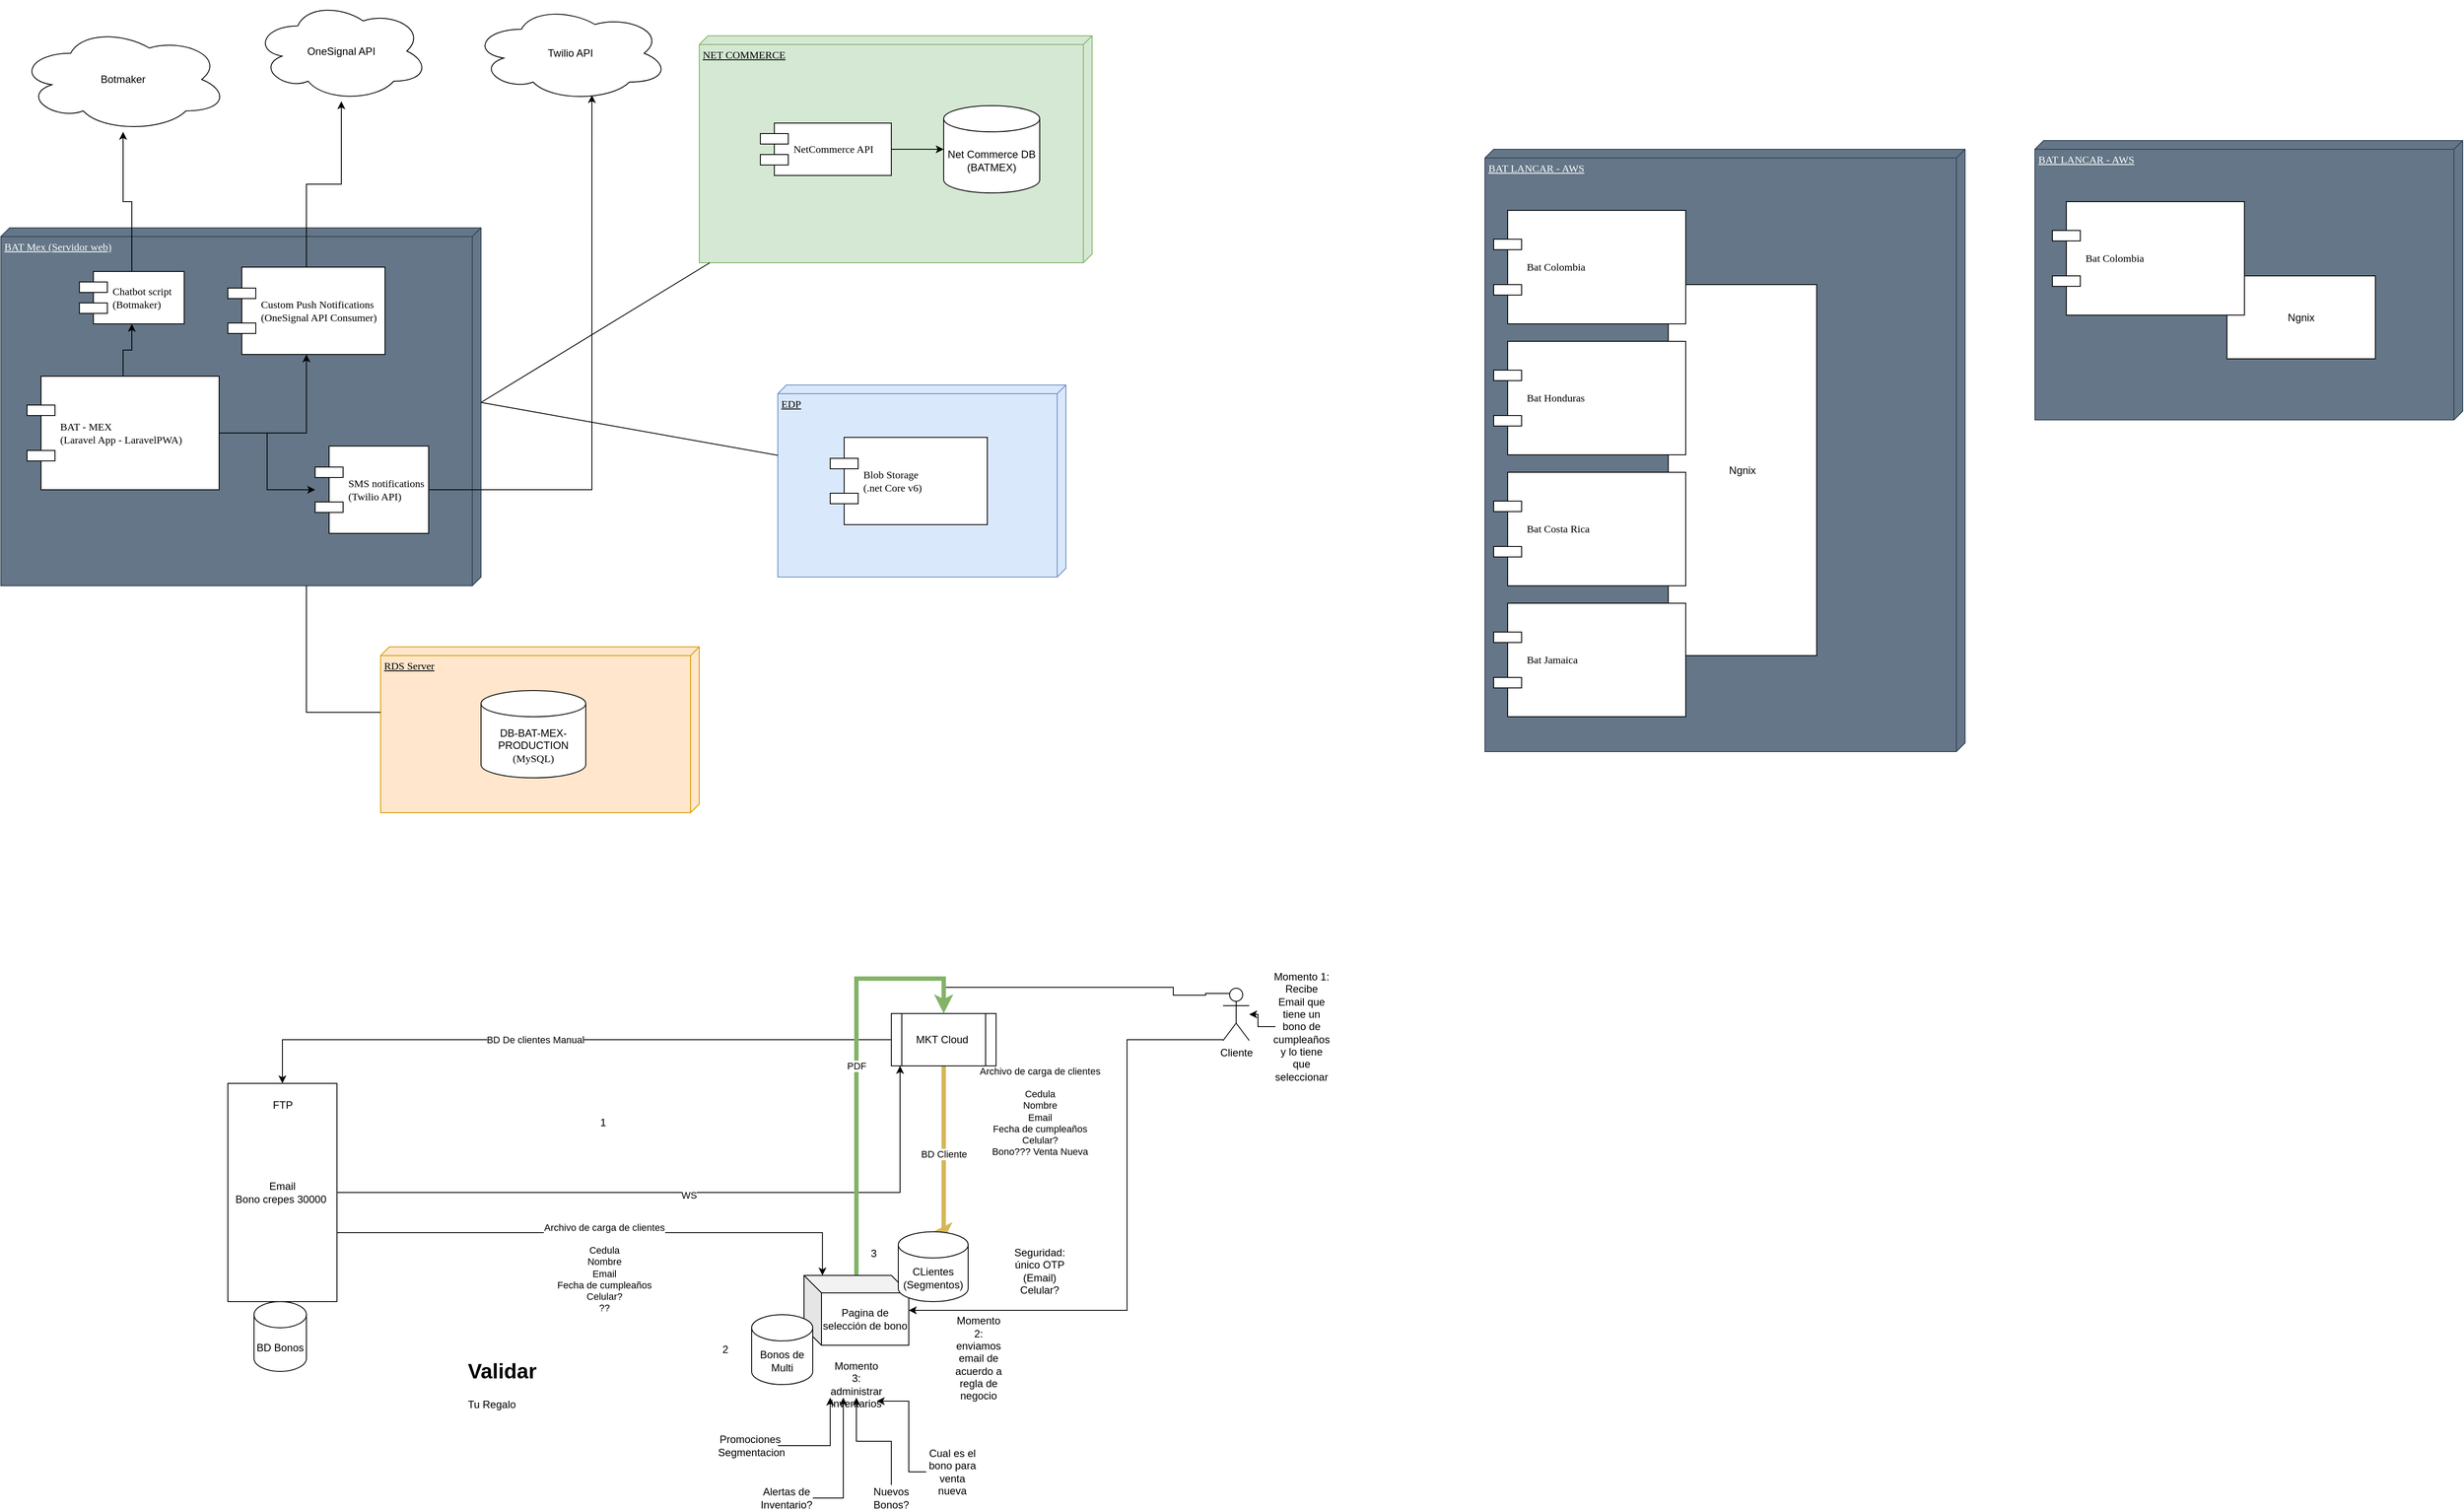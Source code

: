 <mxfile version="20.8.23" type="github">
  <diagram name="Page-1" id="5f0bae14-7c28-e335-631c-24af17079c00">
    <mxGraphModel dx="1327" dy="1516" grid="1" gridSize="10" guides="1" tooltips="1" connect="1" arrows="1" fold="1" page="1" pageScale="1" pageWidth="1100" pageHeight="850" background="none" math="0" shadow="0">
      <root>
        <mxCell id="0" />
        <mxCell id="1" parent="0" />
        <mxCell id="39150e848f15840c-1" value="BAT Mex (Servidor web)" style="verticalAlign=top;align=left;spacingTop=8;spacingLeft=2;spacingRight=12;shape=cube;size=10;direction=south;fontStyle=4;html=1;rounded=0;shadow=0;comic=0;labelBackgroundColor=none;strokeWidth=1;fontFamily=Verdana;fontSize=12;fillColor=#647687;fontColor=#ffffff;strokeColor=#314354;" parent="1" vertex="1">
          <mxGeometry x="40" y="-60" width="550" height="410" as="geometry" />
        </mxCell>
        <mxCell id="39150e848f15840c-2" value="EDP" style="verticalAlign=top;align=left;spacingTop=8;spacingLeft=2;spacingRight=12;shape=cube;size=10;direction=south;fontStyle=4;html=1;rounded=0;shadow=0;comic=0;labelBackgroundColor=none;strokeWidth=1;fontFamily=Verdana;fontSize=12;fillColor=#dae8fc;strokeColor=#6c8ebf;" parent="1" vertex="1">
          <mxGeometry x="930" y="120" width="330" height="220" as="geometry" />
        </mxCell>
        <mxCell id="39150e848f15840c-3" value="RDS Server" style="verticalAlign=top;align=left;spacingTop=8;spacingLeft=2;spacingRight=12;shape=cube;size=10;direction=south;fontStyle=4;html=1;rounded=0;shadow=0;comic=0;labelBackgroundColor=none;strokeWidth=1;fontFamily=Verdana;fontSize=12;fillColor=#ffe6cc;strokeColor=#d79b00;" parent="1" vertex="1">
          <mxGeometry x="475" y="420" width="365" height="190" as="geometry" />
        </mxCell>
        <mxCell id="SNYidIK79kewubkdraST-20" style="edgeStyle=orthogonalEdgeStyle;rounded=0;orthogonalLoop=1;jettySize=auto;html=1;" parent="1" source="39150e848f15840c-5" target="SNYidIK79kewubkdraST-10" edge="1">
          <mxGeometry relative="1" as="geometry" />
        </mxCell>
        <mxCell id="SNYidIK79kewubkdraST-21" style="edgeStyle=orthogonalEdgeStyle;rounded=0;orthogonalLoop=1;jettySize=auto;html=1;exitX=1;exitY=0.5;exitDx=0;exitDy=0;" parent="1" source="39150e848f15840c-5" target="SNYidIK79kewubkdraST-5" edge="1">
          <mxGeometry relative="1" as="geometry" />
        </mxCell>
        <mxCell id="SNYidIK79kewubkdraST-22" style="edgeStyle=orthogonalEdgeStyle;rounded=0;orthogonalLoop=1;jettySize=auto;html=1;" parent="1" source="39150e848f15840c-5" target="SNYidIK79kewubkdraST-3" edge="1">
          <mxGeometry relative="1" as="geometry" />
        </mxCell>
        <mxCell id="39150e848f15840c-5" value="BAT - MEX&amp;nbsp;&lt;br&gt;(Laravel App - LaravelPWA)" style="shape=component;align=left;spacingLeft=36;rounded=0;shadow=0;comic=0;labelBackgroundColor=none;strokeWidth=1;fontFamily=Verdana;fontSize=12;html=1;" parent="1" vertex="1">
          <mxGeometry x="70" y="110" width="220" height="130" as="geometry" />
        </mxCell>
        <mxCell id="39150e848f15840c-18" style="edgeStyle=orthogonalEdgeStyle;rounded=0;html=1;labelBackgroundColor=none;startArrow=none;startFill=0;startSize=8;endArrow=none;endFill=0;endSize=16;fontFamily=Verdana;fontSize=12;" parent="1" source="39150e848f15840c-3" target="39150e848f15840c-1" edge="1">
          <mxGeometry relative="1" as="geometry">
            <Array as="points">
              <mxPoint x="390" y="495" />
            </Array>
          </mxGeometry>
        </mxCell>
        <mxCell id="SNYidIK79kewubkdraST-16" style="edgeStyle=orthogonalEdgeStyle;rounded=0;orthogonalLoop=1;jettySize=auto;html=1;" parent="1" source="SNYidIK79kewubkdraST-3" target="SNYidIK79kewubkdraST-13" edge="1">
          <mxGeometry relative="1" as="geometry" />
        </mxCell>
        <mxCell id="SNYidIK79kewubkdraST-18" style="edgeStyle=orthogonalEdgeStyle;rounded=0;orthogonalLoop=1;jettySize=auto;html=1;" parent="1" source="SNYidIK79kewubkdraST-10" target="SNYidIK79kewubkdraST-15" edge="1">
          <mxGeometry relative="1" as="geometry" />
        </mxCell>
        <mxCell id="SNYidIK79kewubkdraST-3" value="Custom Push Notifications&lt;br&gt;(OneSignal API&amp;nbsp;Consumer)" style="shape=component;align=left;spacingLeft=36;rounded=0;shadow=0;comic=0;labelBackgroundColor=none;strokeWidth=1;fontFamily=Verdana;fontSize=12;html=1;" parent="1" vertex="1">
          <mxGeometry x="300" y="-15" width="180" height="100" as="geometry" />
        </mxCell>
        <mxCell id="SNYidIK79kewubkdraST-17" style="edgeStyle=orthogonalEdgeStyle;rounded=0;orthogonalLoop=1;jettySize=auto;html=1;entryX=0.609;entryY=0.936;entryDx=0;entryDy=0;entryPerimeter=0;" parent="1" source="SNYidIK79kewubkdraST-5" target="SNYidIK79kewubkdraST-14" edge="1">
          <mxGeometry relative="1" as="geometry" />
        </mxCell>
        <mxCell id="SNYidIK79kewubkdraST-5" value="SMS notifications&lt;br&gt;(Twilio API)" style="shape=component;align=left;spacingLeft=36;rounded=0;shadow=0;comic=0;labelBackgroundColor=none;strokeWidth=1;fontFamily=Verdana;fontSize=12;html=1;" parent="1" vertex="1">
          <mxGeometry x="400" y="190" width="130" height="100" as="geometry" />
        </mxCell>
        <mxCell id="SNYidIK79kewubkdraST-10" value="Chatbot script&amp;nbsp;&lt;br&gt;(Botmaker)" style="shape=component;align=left;spacingLeft=36;rounded=0;shadow=0;comic=0;labelBackgroundColor=none;strokeWidth=1;fontFamily=Verdana;fontSize=12;html=1;" parent="1" vertex="1">
          <mxGeometry x="130" y="-10" width="120" height="60" as="geometry" />
        </mxCell>
        <mxCell id="SNYidIK79kewubkdraST-13" value="OneSignal API" style="ellipse;shape=cloud;whiteSpace=wrap;html=1;" parent="1" vertex="1">
          <mxGeometry x="330" y="-320" width="200" height="115" as="geometry" />
        </mxCell>
        <mxCell id="SNYidIK79kewubkdraST-14" value="Twilio API" style="ellipse;shape=cloud;whiteSpace=wrap;html=1;" parent="1" vertex="1">
          <mxGeometry x="580" y="-315" width="225" height="110" as="geometry" />
        </mxCell>
        <mxCell id="SNYidIK79kewubkdraST-15" value="Botmaker" style="ellipse;shape=cloud;whiteSpace=wrap;html=1;" parent="1" vertex="1">
          <mxGeometry x="60" y="-290" width="240" height="120" as="geometry" />
        </mxCell>
        <mxCell id="SNYidIK79kewubkdraST-27" value="" style="endArrow=none;html=1;rounded=0;entryX=0;entryY=0;entryDx=200;entryDy=0;entryPerimeter=0;" parent="1" source="39150e848f15840c-2" target="39150e848f15840c-1" edge="1">
          <mxGeometry width="50" height="50" relative="1" as="geometry">
            <mxPoint x="520" y="350" as="sourcePoint" />
            <mxPoint x="570" y="300" as="targetPoint" />
          </mxGeometry>
        </mxCell>
        <mxCell id="SNYidIK79kewubkdraST-28" value="Blob Storage&lt;br&gt;(.net Core v6)" style="shape=component;align=left;spacingLeft=36;rounded=0;shadow=0;comic=0;labelBackgroundColor=none;strokeWidth=1;fontFamily=Verdana;fontSize=12;html=1;" parent="1" vertex="1">
          <mxGeometry x="990" y="180" width="180" height="100" as="geometry" />
        </mxCell>
        <mxCell id="SNYidIK79kewubkdraST-30" value="NET COMMERCE" style="verticalAlign=top;align=left;spacingTop=8;spacingLeft=2;spacingRight=12;shape=cube;size=10;direction=south;fontStyle=4;html=1;rounded=0;shadow=0;comic=0;labelBackgroundColor=none;strokeWidth=1;fontFamily=Verdana;fontSize=12;fillColor=#d5e8d4;strokeColor=#82b366;" parent="1" vertex="1">
          <mxGeometry x="840" y="-280" width="450" height="260" as="geometry" />
        </mxCell>
        <mxCell id="SNYidIK79kewubkdraST-31" value="" style="endArrow=none;html=1;rounded=0;exitX=0;exitY=0;exitDx=200;exitDy=0;exitPerimeter=0;" parent="1" source="39150e848f15840c-1" target="SNYidIK79kewubkdraST-30" edge="1">
          <mxGeometry width="50" height="50" relative="1" as="geometry">
            <mxPoint x="520" y="90" as="sourcePoint" />
            <mxPoint x="570" y="40" as="targetPoint" />
          </mxGeometry>
        </mxCell>
        <mxCell id="SNYidIK79kewubkdraST-34" style="edgeStyle=orthogonalEdgeStyle;rounded=0;orthogonalLoop=1;jettySize=auto;html=1;" parent="1" source="SNYidIK79kewubkdraST-32" target="SNYidIK79kewubkdraST-33" edge="1">
          <mxGeometry relative="1" as="geometry" />
        </mxCell>
        <mxCell id="SNYidIK79kewubkdraST-32" value="NetCommerce API" style="shape=component;align=left;spacingLeft=36;rounded=0;shadow=0;comic=0;labelBackgroundColor=none;strokeWidth=1;fontFamily=Verdana;fontSize=12;html=1;" parent="1" vertex="1">
          <mxGeometry x="910" y="-180" width="150" height="60" as="geometry" />
        </mxCell>
        <mxCell id="SNYidIK79kewubkdraST-33" value="Net Commerce DB (BATMEX)" style="shape=cylinder3;whiteSpace=wrap;html=1;boundedLbl=1;backgroundOutline=1;size=15;" parent="1" vertex="1">
          <mxGeometry x="1120" y="-200" width="110" height="100" as="geometry" />
        </mxCell>
        <mxCell id="SNYidIK79kewubkdraST-35" value="DB-BAT-MEX-PRODUCTION&lt;br style=&quot;border-color: var(--border-color); font-family: Verdana; text-align: left;&quot;&gt;&lt;span style=&quot;font-family: Verdana; text-align: left;&quot;&gt;(MySQL)&lt;/span&gt;" style="shape=cylinder3;whiteSpace=wrap;html=1;boundedLbl=1;backgroundOutline=1;size=15;" parent="1" vertex="1">
          <mxGeometry x="590" y="470" width="120" height="100" as="geometry" />
        </mxCell>
        <mxCell id="XRlm5Ty19CvFjAQbd4NC-1" value="BAT LANCAR - AWS" style="verticalAlign=top;align=left;spacingTop=8;spacingLeft=2;spacingRight=12;shape=cube;size=10;direction=south;fontStyle=4;html=1;rounded=0;shadow=0;comic=0;labelBackgroundColor=none;strokeWidth=1;fontFamily=Verdana;fontSize=12;fillColor=#647687;fontColor=#ffffff;strokeColor=#314354;" parent="1" vertex="1">
          <mxGeometry x="1740" y="-150" width="550" height="690" as="geometry" />
        </mxCell>
        <mxCell id="XRlm5Ty19CvFjAQbd4NC-6" value="Ngnix" style="rounded=0;whiteSpace=wrap;html=1;" parent="1" vertex="1">
          <mxGeometry x="1950" y="5" width="170" height="425" as="geometry" />
        </mxCell>
        <mxCell id="XRlm5Ty19CvFjAQbd4NC-5" value="Bat Jamaica" style="shape=component;align=left;spacingLeft=36;rounded=0;shadow=0;comic=0;labelBackgroundColor=none;strokeWidth=1;fontFamily=Verdana;fontSize=12;html=1;" parent="1" vertex="1">
          <mxGeometry x="1750" y="370" width="220" height="130" as="geometry" />
        </mxCell>
        <mxCell id="XRlm5Ty19CvFjAQbd4NC-2" value="Bat Colombia" style="shape=component;align=left;spacingLeft=36;rounded=0;shadow=0;comic=0;labelBackgroundColor=none;strokeWidth=1;fontFamily=Verdana;fontSize=12;html=1;" parent="1" vertex="1">
          <mxGeometry x="1750" y="-80" width="220" height="130" as="geometry" />
        </mxCell>
        <mxCell id="XRlm5Ty19CvFjAQbd4NC-3" value="Bat Honduras" style="shape=component;align=left;spacingLeft=36;rounded=0;shadow=0;comic=0;labelBackgroundColor=none;strokeWidth=1;fontFamily=Verdana;fontSize=12;html=1;" parent="1" vertex="1">
          <mxGeometry x="1750" y="70" width="220" height="130" as="geometry" />
        </mxCell>
        <mxCell id="XRlm5Ty19CvFjAQbd4NC-4" value="Bat Costa Rica" style="shape=component;align=left;spacingLeft=36;rounded=0;shadow=0;comic=0;labelBackgroundColor=none;strokeWidth=1;fontFamily=Verdana;fontSize=12;html=1;" parent="1" vertex="1">
          <mxGeometry x="1750" y="220" width="220" height="130" as="geometry" />
        </mxCell>
        <mxCell id="XRlm5Ty19CvFjAQbd4NC-7" value="BAT LANCAR - AWS" style="verticalAlign=top;align=left;spacingTop=8;spacingLeft=2;spacingRight=12;shape=cube;size=10;direction=south;fontStyle=4;html=1;rounded=0;shadow=0;comic=0;labelBackgroundColor=none;strokeWidth=1;fontFamily=Verdana;fontSize=12;fillColor=#647687;fontColor=#ffffff;strokeColor=#314354;" parent="1" vertex="1">
          <mxGeometry x="2370" y="-160" width="490" height="320" as="geometry" />
        </mxCell>
        <mxCell id="XRlm5Ty19CvFjAQbd4NC-8" value="Ngnix" style="rounded=0;whiteSpace=wrap;html=1;" parent="1" vertex="1">
          <mxGeometry x="2590" y="-5" width="170" height="95" as="geometry" />
        </mxCell>
        <mxCell id="XRlm5Ty19CvFjAQbd4NC-9" value="Bat Colombia" style="shape=component;align=left;spacingLeft=36;rounded=0;shadow=0;comic=0;labelBackgroundColor=none;strokeWidth=1;fontFamily=Verdana;fontSize=12;html=1;" parent="1" vertex="1">
          <mxGeometry x="2390" y="-90" width="220" height="130" as="geometry" />
        </mxCell>
        <mxCell id="95MMNsXI-80azVQTtyaz-4" style="edgeStyle=orthogonalEdgeStyle;rounded=0;orthogonalLoop=1;jettySize=auto;html=1;" edge="1" parent="1" source="95MMNsXI-80azVQTtyaz-1" target="95MMNsXI-80azVQTtyaz-2">
          <mxGeometry relative="1" as="geometry">
            <Array as="points">
              <mxPoint x="1070" y="1045" />
            </Array>
          </mxGeometry>
        </mxCell>
        <mxCell id="95MMNsXI-80azVQTtyaz-9" value="WS" style="edgeLabel;html=1;align=center;verticalAlign=middle;resizable=0;points=[];" vertex="1" connectable="0" parent="95MMNsXI-80azVQTtyaz-4">
          <mxGeometry x="0.02" y="-3" relative="1" as="geometry">
            <mxPoint as="offset" />
          </mxGeometry>
        </mxCell>
        <mxCell id="95MMNsXI-80azVQTtyaz-32" value="Archivo de carga de clientes&lt;br&gt;&lt;br&gt;Cedula&lt;br&gt;Nombre&lt;br&gt;Email&lt;br&gt;Fecha de cumpleaños&lt;br&gt;Celular?&lt;br&gt;??" style="edgeStyle=orthogonalEdgeStyle;rounded=0;orthogonalLoop=1;jettySize=auto;html=1;entryX=0.176;entryY=-0.012;entryDx=0;entryDy=0;entryPerimeter=0;" edge="1" parent="1">
          <mxGeometry x="0.009" y="-40" relative="1" as="geometry">
            <mxPoint x="425" y="1091" as="sourcePoint" />
            <mxPoint x="981.12" y="1140.04" as="targetPoint" />
            <Array as="points">
              <mxPoint x="981" y="1091" />
            </Array>
            <mxPoint as="offset" />
          </mxGeometry>
        </mxCell>
        <mxCell id="95MMNsXI-80azVQTtyaz-1" value="Email&lt;br&gt;Bono crepes 30000&amp;nbsp;" style="rounded=0;whiteSpace=wrap;html=1;" vertex="1" parent="1">
          <mxGeometry x="300" y="920" width="125" height="250" as="geometry" />
        </mxCell>
        <mxCell id="95MMNsXI-80azVQTtyaz-6" style="edgeStyle=orthogonalEdgeStyle;rounded=0;orthogonalLoop=1;jettySize=auto;html=1;entryX=0.5;entryY=0;entryDx=0;entryDy=0;" edge="1" parent="1" source="95MMNsXI-80azVQTtyaz-2" target="95MMNsXI-80azVQTtyaz-1">
          <mxGeometry relative="1" as="geometry" />
        </mxCell>
        <mxCell id="95MMNsXI-80azVQTtyaz-7" value="BD De clientes Manual" style="edgeLabel;html=1;align=center;verticalAlign=middle;resizable=0;points=[];" vertex="1" connectable="0" parent="95MMNsXI-80azVQTtyaz-6">
          <mxGeometry x="0.093" relative="1" as="geometry">
            <mxPoint as="offset" />
          </mxGeometry>
        </mxCell>
        <mxCell id="95MMNsXI-80azVQTtyaz-18" style="edgeStyle=orthogonalEdgeStyle;rounded=0;orthogonalLoop=1;jettySize=auto;html=1;entryX=0.75;entryY=0.1;entryDx=0;entryDy=0;entryPerimeter=0;" edge="1" parent="1" source="95MMNsXI-80azVQTtyaz-2" target="95MMNsXI-80azVQTtyaz-17">
          <mxGeometry relative="1" as="geometry">
            <Array as="points">
              <mxPoint x="1120" y="810" />
              <mxPoint x="1383" y="810" />
              <mxPoint x="1383" y="819" />
              <mxPoint x="1420" y="819" />
              <mxPoint x="1420" y="817" />
            </Array>
          </mxGeometry>
        </mxCell>
        <mxCell id="95MMNsXI-80azVQTtyaz-33" value="BD Cliente" style="edgeStyle=orthogonalEdgeStyle;rounded=0;jumpSize=11;orthogonalLoop=1;jettySize=auto;html=1;strokeWidth=5;fillColor=#fff2cc;strokeColor=#d6b656;entryX=0.5;entryY=0;entryDx=0;entryDy=0;entryPerimeter=0;" edge="1" parent="1" source="95MMNsXI-80azVQTtyaz-2" target="95MMNsXI-80azVQTtyaz-34">
          <mxGeometry relative="1" as="geometry">
            <Array as="points">
              <mxPoint x="1120" y="1090" />
            </Array>
          </mxGeometry>
        </mxCell>
        <mxCell id="95MMNsXI-80azVQTtyaz-36" value="Archivo de carga de clientes&lt;br style=&quot;border-color: var(--border-color);&quot;&gt;&lt;br style=&quot;border-color: var(--border-color);&quot;&gt;Cedula&lt;br style=&quot;border-color: var(--border-color);&quot;&gt;Nombre&lt;br style=&quot;border-color: var(--border-color);&quot;&gt;Email&lt;br style=&quot;border-color: var(--border-color);&quot;&gt;Fecha de cumpleaños&lt;br style=&quot;border-color: var(--border-color);&quot;&gt;Celular?&lt;br style=&quot;border-color: var(--border-color);&quot;&gt;Bono??? Venta Nueva" style="edgeLabel;html=1;align=center;verticalAlign=middle;resizable=0;points=[];" vertex="1" connectable="0" parent="95MMNsXI-80azVQTtyaz-33">
          <mxGeometry x="-0.463" y="7" relative="1" as="geometry">
            <mxPoint x="103" y="-2" as="offset" />
          </mxGeometry>
        </mxCell>
        <mxCell id="95MMNsXI-80azVQTtyaz-2" value="MKT Cloud&amp;nbsp;" style="shape=process;whiteSpace=wrap;html=1;backgroundOutline=1;" vertex="1" parent="1">
          <mxGeometry x="1060" y="840" width="120" height="60" as="geometry" />
        </mxCell>
        <mxCell id="95MMNsXI-80azVQTtyaz-5" value="BD Bonos" style="shape=cylinder3;whiteSpace=wrap;html=1;boundedLbl=1;backgroundOutline=1;size=15;" vertex="1" parent="1">
          <mxGeometry x="330" y="1170" width="60" height="80" as="geometry" />
        </mxCell>
        <mxCell id="95MMNsXI-80azVQTtyaz-8" value="FTP" style="text;html=1;strokeColor=none;fillColor=none;align=center;verticalAlign=middle;whiteSpace=wrap;rounded=0;" vertex="1" parent="1">
          <mxGeometry x="332.5" y="930" width="60" height="30" as="geometry" />
        </mxCell>
        <mxCell id="95MMNsXI-80azVQTtyaz-10" value="1" style="text;html=1;strokeColor=none;fillColor=none;align=center;verticalAlign=middle;whiteSpace=wrap;rounded=0;" vertex="1" parent="1">
          <mxGeometry x="700" y="950" width="60" height="30" as="geometry" />
        </mxCell>
        <mxCell id="95MMNsXI-80azVQTtyaz-11" value="2" style="text;html=1;strokeColor=none;fillColor=none;align=center;verticalAlign=middle;whiteSpace=wrap;rounded=0;" vertex="1" parent="1">
          <mxGeometry x="840" y="1210" width="60" height="30" as="geometry" />
        </mxCell>
        <mxCell id="95MMNsXI-80azVQTtyaz-13" value="3" style="text;html=1;strokeColor=none;fillColor=none;align=center;verticalAlign=middle;whiteSpace=wrap;rounded=0;" vertex="1" parent="1">
          <mxGeometry x="1010" y="1100" width="60" height="30" as="geometry" />
        </mxCell>
        <mxCell id="95MMNsXI-80azVQTtyaz-16" value="PDF" style="edgeStyle=orthogonalEdgeStyle;rounded=0;orthogonalLoop=1;jettySize=auto;html=1;entryX=0.5;entryY=0;entryDx=0;entryDy=0;fillColor=#d5e8d4;strokeColor=#82b366;jumpSize=11;strokeWidth=5;" edge="1" parent="1" source="95MMNsXI-80azVQTtyaz-14" target="95MMNsXI-80azVQTtyaz-2">
          <mxGeometry relative="1" as="geometry">
            <Array as="points">
              <mxPoint x="1020" y="800" />
              <mxPoint x="1120" y="800" />
            </Array>
          </mxGeometry>
        </mxCell>
        <mxCell id="95MMNsXI-80azVQTtyaz-14" value="Pagina de selección de bono" style="shape=cube;whiteSpace=wrap;html=1;boundedLbl=1;backgroundOutline=1;darkOpacity=0.05;darkOpacity2=0.1;" vertex="1" parent="1">
          <mxGeometry x="960" y="1140" width="120" height="80" as="geometry" />
        </mxCell>
        <mxCell id="95MMNsXI-80azVQTtyaz-22" style="edgeStyle=orthogonalEdgeStyle;rounded=0;orthogonalLoop=1;jettySize=auto;html=1;" edge="1" parent="1" source="95MMNsXI-80azVQTtyaz-17" target="95MMNsXI-80azVQTtyaz-14">
          <mxGeometry relative="1" as="geometry">
            <Array as="points">
              <mxPoint x="1330" y="870" />
              <mxPoint x="1330" y="1180" />
            </Array>
          </mxGeometry>
        </mxCell>
        <mxCell id="95MMNsXI-80azVQTtyaz-17" value="Cliente" style="shape=umlActor;verticalLabelPosition=bottom;verticalAlign=top;html=1;outlineConnect=0;" vertex="1" parent="1">
          <mxGeometry x="1440" y="811" width="30" height="60" as="geometry" />
        </mxCell>
        <mxCell id="95MMNsXI-80azVQTtyaz-21" value="" style="edgeStyle=orthogonalEdgeStyle;rounded=0;orthogonalLoop=1;jettySize=auto;html=1;" edge="1" parent="1" source="95MMNsXI-80azVQTtyaz-20" target="95MMNsXI-80azVQTtyaz-17">
          <mxGeometry relative="1" as="geometry" />
        </mxCell>
        <mxCell id="95MMNsXI-80azVQTtyaz-20" value="Momento 1: Recibe Email que tiene un bono de cumpleaños y lo tiene que seleccionar" style="text;html=1;strokeColor=none;fillColor=none;align=center;verticalAlign=middle;whiteSpace=wrap;rounded=0;" vertex="1" parent="1">
          <mxGeometry x="1500" y="840" width="60" height="30" as="geometry" />
        </mxCell>
        <mxCell id="95MMNsXI-80azVQTtyaz-23" value="Momento 2: enviamos email de acuerdo a regla de negocio" style="text;html=1;strokeColor=none;fillColor=none;align=center;verticalAlign=middle;whiteSpace=wrap;rounded=0;" vertex="1" parent="1">
          <mxGeometry x="1130" y="1220" width="60" height="30" as="geometry" />
        </mxCell>
        <mxCell id="95MMNsXI-80azVQTtyaz-24" value="Momento 3: administrar inventarios" style="text;html=1;strokeColor=none;fillColor=none;align=center;verticalAlign=middle;whiteSpace=wrap;rounded=0;" vertex="1" parent="1">
          <mxGeometry x="990" y="1250" width="60" height="30" as="geometry" />
        </mxCell>
        <mxCell id="95MMNsXI-80azVQTtyaz-26" style="edgeStyle=orthogonalEdgeStyle;rounded=0;orthogonalLoop=1;jettySize=auto;html=1;entryX=0.25;entryY=1;entryDx=0;entryDy=0;" edge="1" parent="1" source="95MMNsXI-80azVQTtyaz-25" target="95MMNsXI-80azVQTtyaz-24">
          <mxGeometry relative="1" as="geometry" />
        </mxCell>
        <mxCell id="95MMNsXI-80azVQTtyaz-25" value="Alertas de Inventario?" style="text;html=1;strokeColor=none;fillColor=none;align=center;verticalAlign=middle;whiteSpace=wrap;rounded=0;" vertex="1" parent="1">
          <mxGeometry x="910" y="1380" width="60" height="30" as="geometry" />
        </mxCell>
        <mxCell id="95MMNsXI-80azVQTtyaz-28" style="edgeStyle=orthogonalEdgeStyle;rounded=0;orthogonalLoop=1;jettySize=auto;html=1;" edge="1" parent="1" source="95MMNsXI-80azVQTtyaz-27" target="95MMNsXI-80azVQTtyaz-24">
          <mxGeometry relative="1" as="geometry" />
        </mxCell>
        <mxCell id="95MMNsXI-80azVQTtyaz-27" value="Nuevos Bonos?" style="text;html=1;strokeColor=none;fillColor=none;align=center;verticalAlign=middle;whiteSpace=wrap;rounded=0;" vertex="1" parent="1">
          <mxGeometry x="1030" y="1380" width="60" height="30" as="geometry" />
        </mxCell>
        <mxCell id="95MMNsXI-80azVQTtyaz-30" style="edgeStyle=orthogonalEdgeStyle;rounded=0;orthogonalLoop=1;jettySize=auto;html=1;entryX=0;entryY=1;entryDx=0;entryDy=0;" edge="1" parent="1" source="95MMNsXI-80azVQTtyaz-29" target="95MMNsXI-80azVQTtyaz-24">
          <mxGeometry relative="1" as="geometry" />
        </mxCell>
        <mxCell id="95MMNsXI-80azVQTtyaz-29" value="Promociones&amp;nbsp;&lt;br&gt;Segmentacion" style="text;html=1;strokeColor=none;fillColor=none;align=center;verticalAlign=middle;whiteSpace=wrap;rounded=0;" vertex="1" parent="1">
          <mxGeometry x="870" y="1320" width="60" height="30" as="geometry" />
        </mxCell>
        <mxCell id="95MMNsXI-80azVQTtyaz-31" value="Seguridad:&lt;br&gt;único OTP (Email)&lt;br&gt;Celular?" style="text;html=1;strokeColor=none;fillColor=none;align=center;verticalAlign=middle;whiteSpace=wrap;rounded=0;" vertex="1" parent="1">
          <mxGeometry x="1200" y="1120" width="60" height="30" as="geometry" />
        </mxCell>
        <mxCell id="95MMNsXI-80azVQTtyaz-12" value="Bonos de Multi" style="shape=cylinder3;whiteSpace=wrap;html=1;boundedLbl=1;backgroundOutline=1;size=15;" vertex="1" parent="1">
          <mxGeometry x="900" y="1185" width="70" height="80" as="geometry" />
        </mxCell>
        <mxCell id="95MMNsXI-80azVQTtyaz-34" value="CLientes (Segmentos)" style="shape=cylinder3;whiteSpace=wrap;html=1;boundedLbl=1;backgroundOutline=1;size=15;" vertex="1" parent="1">
          <mxGeometry x="1068" y="1090" width="80" height="80" as="geometry" />
        </mxCell>
        <mxCell id="95MMNsXI-80azVQTtyaz-38" style="edgeStyle=orthogonalEdgeStyle;rounded=0;jumpSize=11;orthogonalLoop=1;jettySize=auto;html=1;entryX=0.889;entryY=1.133;entryDx=0;entryDy=0;entryPerimeter=0;strokeWidth=1;" edge="1" parent="1" source="95MMNsXI-80azVQTtyaz-37" target="95MMNsXI-80azVQTtyaz-24">
          <mxGeometry relative="1" as="geometry">
            <Array as="points">
              <mxPoint x="1080" y="1365" />
              <mxPoint x="1080" y="1284" />
            </Array>
          </mxGeometry>
        </mxCell>
        <mxCell id="95MMNsXI-80azVQTtyaz-37" value="Cual es el bono para venta nueva" style="text;html=1;strokeColor=none;fillColor=none;align=center;verticalAlign=middle;whiteSpace=wrap;rounded=0;" vertex="1" parent="1">
          <mxGeometry x="1100" y="1350" width="60" height="30" as="geometry" />
        </mxCell>
        <mxCell id="95MMNsXI-80azVQTtyaz-41" value="&lt;h1&gt;Validar&lt;/h1&gt;&lt;p&gt;Tu Regalo&amp;nbsp;&lt;/p&gt;&lt;p&gt;&lt;br&gt;&lt;/p&gt;&lt;p&gt;&lt;br&gt;&lt;/p&gt;" style="text;html=1;strokeColor=none;fillColor=none;spacing=5;spacingTop=-20;whiteSpace=wrap;overflow=hidden;rounded=0;" vertex="1" parent="1">
          <mxGeometry x="570" y="1230" width="190" height="120" as="geometry" />
        </mxCell>
      </root>
    </mxGraphModel>
  </diagram>
</mxfile>
